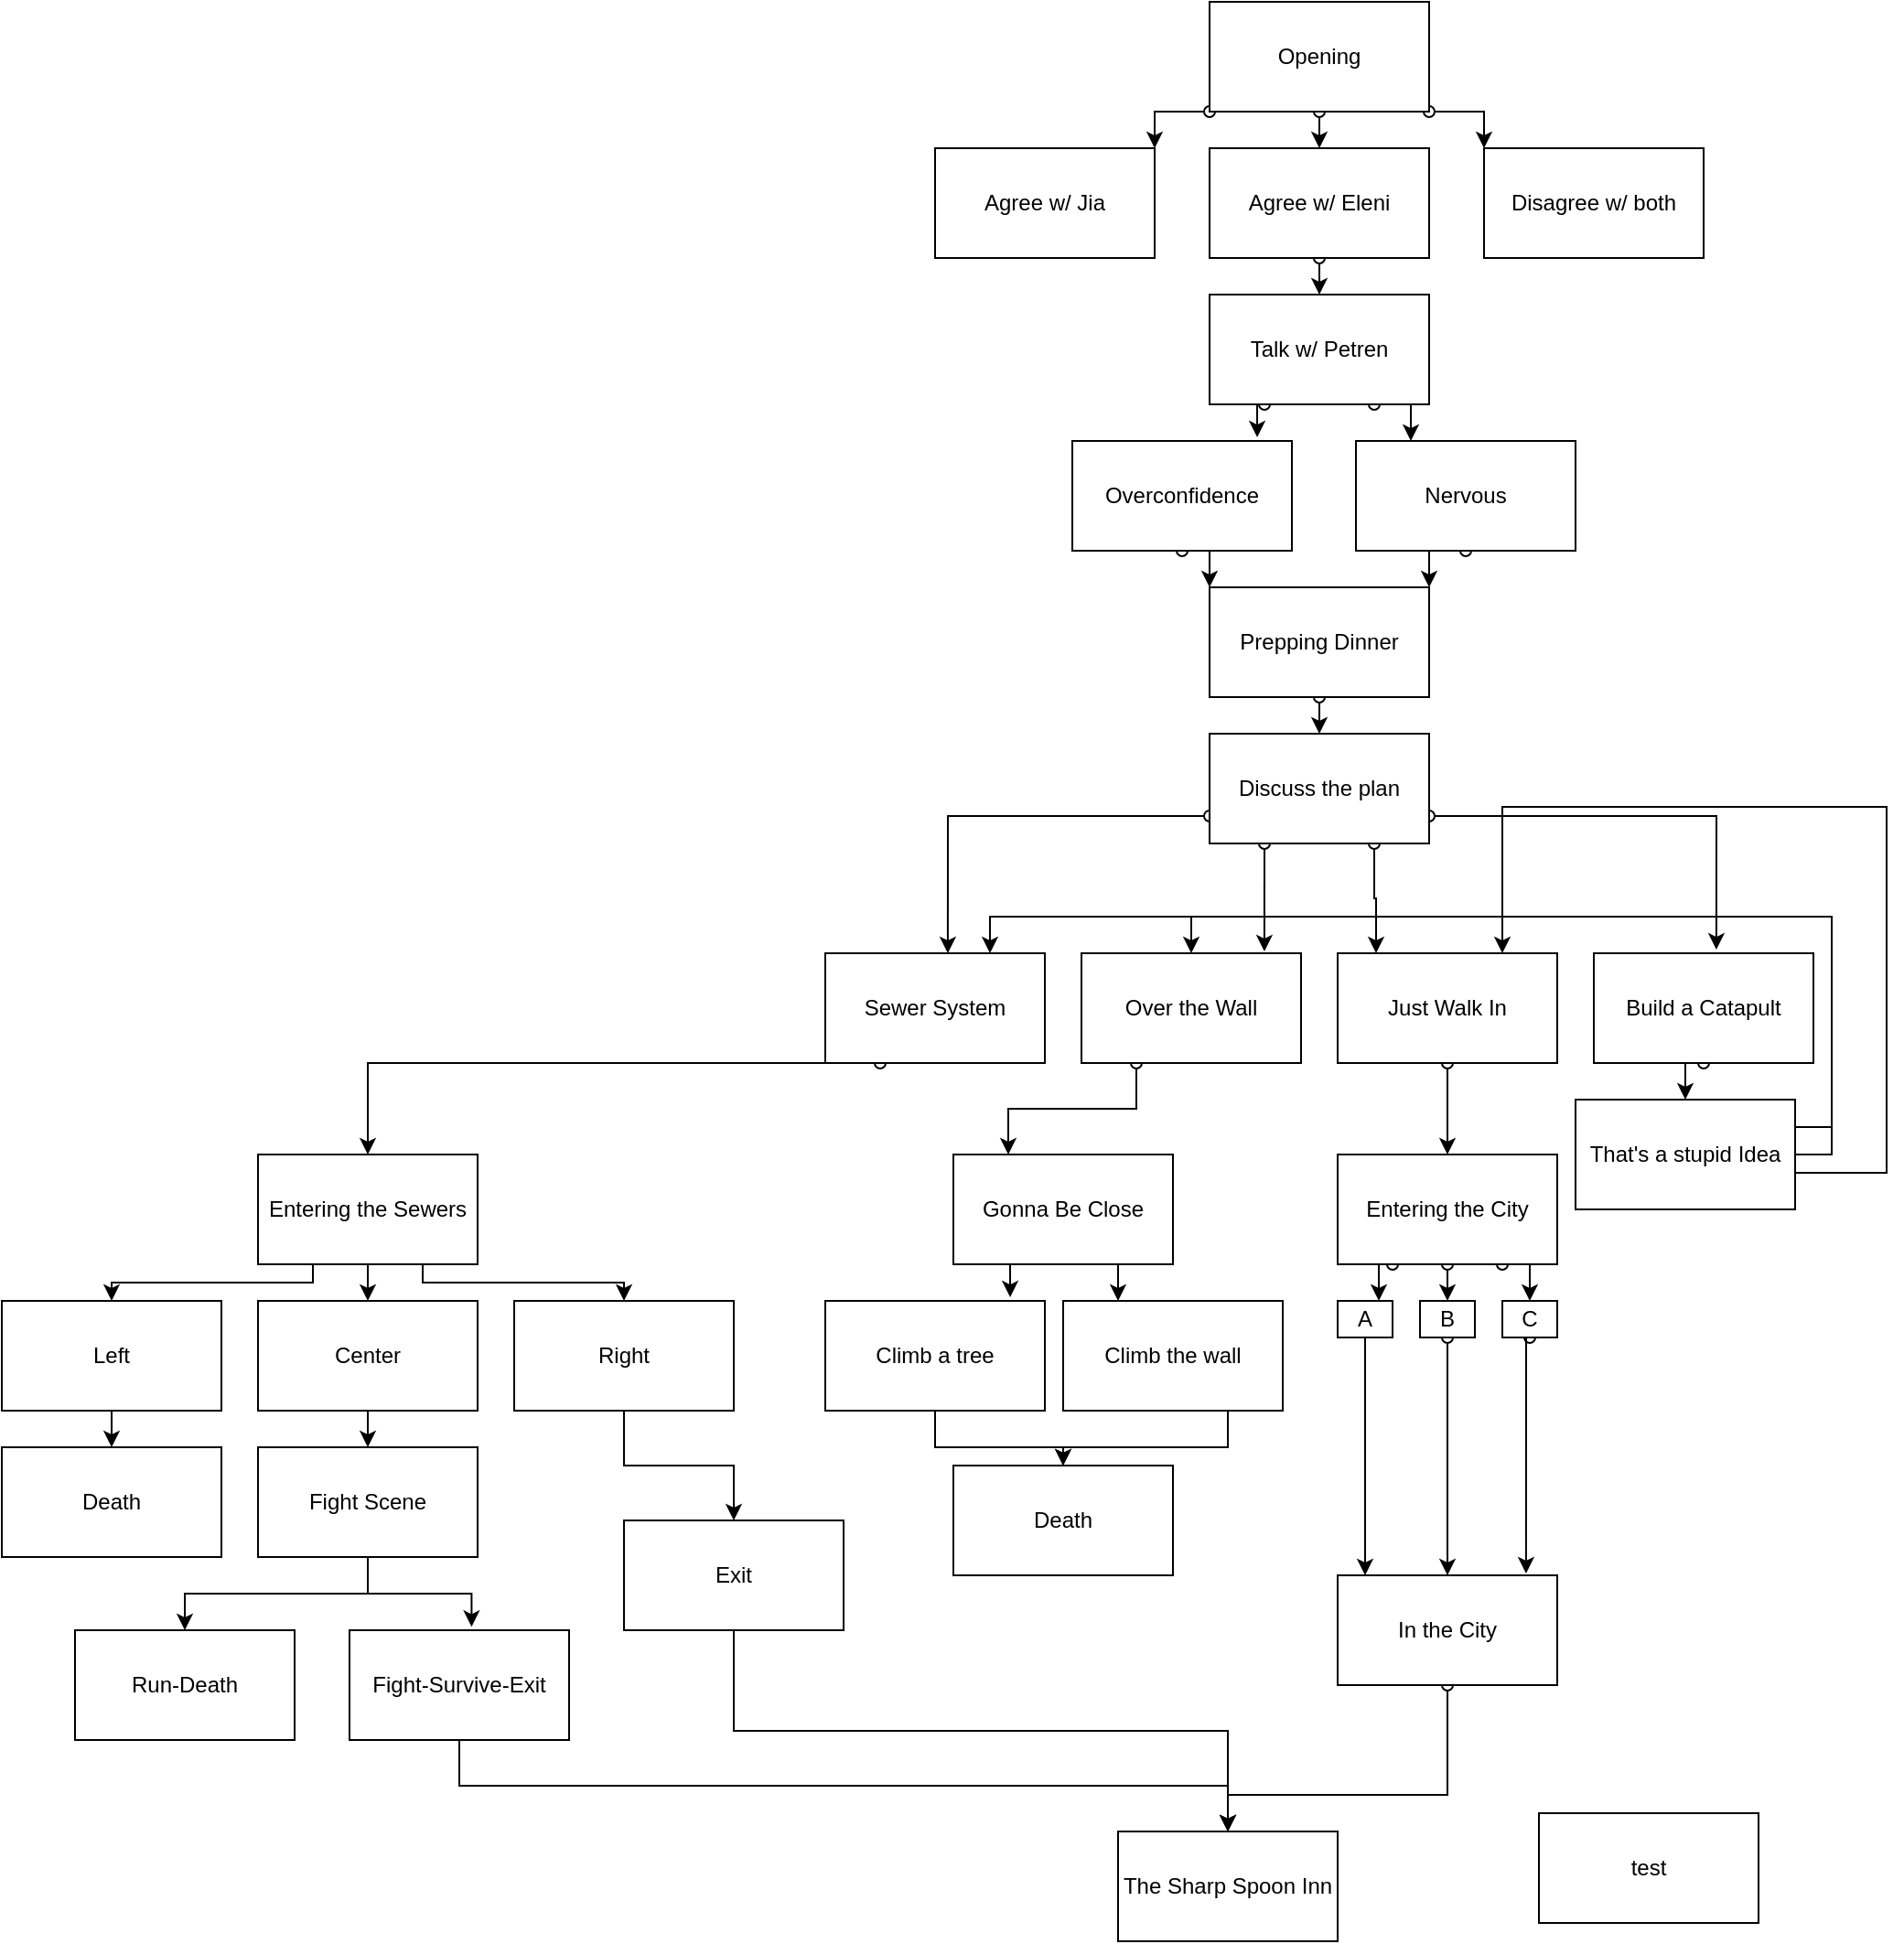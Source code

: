 <mxfile version="20.8.20" type="github">
  <diagram name="Page-1" id="weistBWA4FWKPBlEQB_p">
    <mxGraphModel dx="1235" dy="633" grid="1" gridSize="10" guides="1" tooltips="1" connect="1" arrows="1" fold="1" page="1" pageScale="1" pageWidth="1500" pageHeight="5000" math="0" shadow="0">
      <root>
        <mxCell id="0" />
        <mxCell id="1" parent="0" />
        <mxCell id="n2Hj3zOm0ep31aaKVUj5-1" style="edgeStyle=orthogonalEdgeStyle;rounded=0;orthogonalLoop=1;jettySize=auto;html=1;exitX=0;exitY=1;exitDx=0;exitDy=0;entryX=1;entryY=0;entryDx=0;entryDy=0;startArrow=oval;startFill=0;" parent="1" source="n2Hj3zOm0ep31aaKVUj5-4" target="n2Hj3zOm0ep31aaKVUj5-8" edge="1">
          <mxGeometry relative="1" as="geometry" />
        </mxCell>
        <mxCell id="n2Hj3zOm0ep31aaKVUj5-2" style="edgeStyle=orthogonalEdgeStyle;rounded=0;orthogonalLoop=1;jettySize=auto;html=1;exitX=0.5;exitY=1;exitDx=0;exitDy=0;entryX=0.5;entryY=0;entryDx=0;entryDy=0;startArrow=oval;startFill=0;" parent="1" source="n2Hj3zOm0ep31aaKVUj5-4" target="n2Hj3zOm0ep31aaKVUj5-7" edge="1">
          <mxGeometry relative="1" as="geometry" />
        </mxCell>
        <mxCell id="n2Hj3zOm0ep31aaKVUj5-3" style="edgeStyle=orthogonalEdgeStyle;rounded=0;orthogonalLoop=1;jettySize=auto;html=1;exitX=1;exitY=1;exitDx=0;exitDy=0;entryX=0;entryY=0;entryDx=0;entryDy=0;startArrow=oval;startFill=0;" parent="1" source="n2Hj3zOm0ep31aaKVUj5-4" target="n2Hj3zOm0ep31aaKVUj5-5" edge="1">
          <mxGeometry relative="1" as="geometry" />
        </mxCell>
        <mxCell id="n2Hj3zOm0ep31aaKVUj5-4" value="Opening" style="rounded=0;whiteSpace=wrap;html=1;" parent="1" vertex="1">
          <mxGeometry x="750" y="10" width="120" height="60" as="geometry" />
        </mxCell>
        <mxCell id="n2Hj3zOm0ep31aaKVUj5-5" value="Disagree w/ both" style="rounded=0;whiteSpace=wrap;html=1;" parent="1" vertex="1">
          <mxGeometry x="900" y="90" width="120" height="60" as="geometry" />
        </mxCell>
        <mxCell id="n2Hj3zOm0ep31aaKVUj5-6" style="edgeStyle=orthogonalEdgeStyle;rounded=0;orthogonalLoop=1;jettySize=auto;html=1;exitX=0.5;exitY=1;exitDx=0;exitDy=0;entryX=0.5;entryY=0;entryDx=0;entryDy=0;startArrow=oval;startFill=0;" parent="1" source="n2Hj3zOm0ep31aaKVUj5-7" target="n2Hj3zOm0ep31aaKVUj5-11" edge="1">
          <mxGeometry relative="1" as="geometry" />
        </mxCell>
        <mxCell id="n2Hj3zOm0ep31aaKVUj5-7" value="Agree w/ Eleni" style="rounded=0;whiteSpace=wrap;html=1;" parent="1" vertex="1">
          <mxGeometry x="750" y="90" width="120" height="60" as="geometry" />
        </mxCell>
        <mxCell id="n2Hj3zOm0ep31aaKVUj5-8" value="Agree w/ Jia" style="rounded=0;whiteSpace=wrap;html=1;" parent="1" vertex="1">
          <mxGeometry x="600" y="90" width="120" height="60" as="geometry" />
        </mxCell>
        <mxCell id="n2Hj3zOm0ep31aaKVUj5-9" style="edgeStyle=orthogonalEdgeStyle;rounded=0;orthogonalLoop=1;jettySize=auto;html=1;exitX=0.25;exitY=1;exitDx=0;exitDy=0;entryX=0.842;entryY=-0.033;entryDx=0;entryDy=0;entryPerimeter=0;startArrow=oval;startFill=0;" parent="1" source="n2Hj3zOm0ep31aaKVUj5-11" target="n2Hj3zOm0ep31aaKVUj5-13" edge="1">
          <mxGeometry relative="1" as="geometry" />
        </mxCell>
        <mxCell id="n2Hj3zOm0ep31aaKVUj5-10" style="edgeStyle=orthogonalEdgeStyle;rounded=0;orthogonalLoop=1;jettySize=auto;html=1;exitX=0.75;exitY=1;exitDx=0;exitDy=0;entryX=0.25;entryY=0;entryDx=0;entryDy=0;startArrow=oval;startFill=0;" parent="1" source="n2Hj3zOm0ep31aaKVUj5-11" target="n2Hj3zOm0ep31aaKVUj5-15" edge="1">
          <mxGeometry relative="1" as="geometry" />
        </mxCell>
        <mxCell id="n2Hj3zOm0ep31aaKVUj5-11" value="Talk w/ Petren" style="rounded=0;whiteSpace=wrap;html=1;" parent="1" vertex="1">
          <mxGeometry x="750" y="170" width="120" height="60" as="geometry" />
        </mxCell>
        <mxCell id="n2Hj3zOm0ep31aaKVUj5-12" style="edgeStyle=orthogonalEdgeStyle;rounded=0;orthogonalLoop=1;jettySize=auto;html=1;exitX=0.5;exitY=1;exitDx=0;exitDy=0;entryX=0;entryY=0;entryDx=0;entryDy=0;startArrow=oval;startFill=0;" parent="1" source="n2Hj3zOm0ep31aaKVUj5-13" target="n2Hj3zOm0ep31aaKVUj5-17" edge="1">
          <mxGeometry relative="1" as="geometry" />
        </mxCell>
        <mxCell id="n2Hj3zOm0ep31aaKVUj5-13" value="Overconfidence" style="rounded=0;whiteSpace=wrap;html=1;" parent="1" vertex="1">
          <mxGeometry x="675" y="250" width="120" height="60" as="geometry" />
        </mxCell>
        <mxCell id="n2Hj3zOm0ep31aaKVUj5-14" style="edgeStyle=orthogonalEdgeStyle;rounded=0;orthogonalLoop=1;jettySize=auto;html=1;exitX=0.5;exitY=1;exitDx=0;exitDy=0;entryX=1;entryY=0;entryDx=0;entryDy=0;startArrow=oval;startFill=0;" parent="1" source="n2Hj3zOm0ep31aaKVUj5-15" target="n2Hj3zOm0ep31aaKVUj5-17" edge="1">
          <mxGeometry relative="1" as="geometry" />
        </mxCell>
        <mxCell id="n2Hj3zOm0ep31aaKVUj5-15" value="Nervous" style="rounded=0;whiteSpace=wrap;html=1;" parent="1" vertex="1">
          <mxGeometry x="830" y="250" width="120" height="60" as="geometry" />
        </mxCell>
        <mxCell id="n2Hj3zOm0ep31aaKVUj5-16" style="edgeStyle=orthogonalEdgeStyle;rounded=0;orthogonalLoop=1;jettySize=auto;html=1;exitX=0.5;exitY=1;exitDx=0;exitDy=0;entryX=0.5;entryY=0;entryDx=0;entryDy=0;startArrow=oval;startFill=0;" parent="1" source="n2Hj3zOm0ep31aaKVUj5-17" target="n2Hj3zOm0ep31aaKVUj5-22" edge="1">
          <mxGeometry relative="1" as="geometry" />
        </mxCell>
        <mxCell id="n2Hj3zOm0ep31aaKVUj5-17" value="Prepping Dinner" style="rounded=0;whiteSpace=wrap;html=1;" parent="1" vertex="1">
          <mxGeometry x="750" y="330" width="120" height="60" as="geometry" />
        </mxCell>
        <mxCell id="n2Hj3zOm0ep31aaKVUj5-18" style="edgeStyle=orthogonalEdgeStyle;rounded=0;orthogonalLoop=1;jettySize=auto;html=1;exitX=0;exitY=0.75;exitDx=0;exitDy=0;entryX=0.558;entryY=0;entryDx=0;entryDy=0;entryPerimeter=0;startArrow=oval;startFill=0;" parent="1" source="n2Hj3zOm0ep31aaKVUj5-22" target="n2Hj3zOm0ep31aaKVUj5-24" edge="1">
          <mxGeometry relative="1" as="geometry" />
        </mxCell>
        <mxCell id="n2Hj3zOm0ep31aaKVUj5-19" style="edgeStyle=orthogonalEdgeStyle;rounded=0;orthogonalLoop=1;jettySize=auto;html=1;exitX=1;exitY=0.75;exitDx=0;exitDy=0;entryX=0.558;entryY=-0.033;entryDx=0;entryDy=0;entryPerimeter=0;startArrow=oval;startFill=0;" parent="1" source="n2Hj3zOm0ep31aaKVUj5-22" target="n2Hj3zOm0ep31aaKVUj5-30" edge="1">
          <mxGeometry relative="1" as="geometry" />
        </mxCell>
        <mxCell id="n2Hj3zOm0ep31aaKVUj5-20" style="edgeStyle=orthogonalEdgeStyle;rounded=0;orthogonalLoop=1;jettySize=auto;html=1;exitX=0.75;exitY=1;exitDx=0;exitDy=0;entryX=0.175;entryY=0;entryDx=0;entryDy=0;entryPerimeter=0;startArrow=oval;startFill=0;" parent="1" source="n2Hj3zOm0ep31aaKVUj5-22" target="n2Hj3zOm0ep31aaKVUj5-28" edge="1">
          <mxGeometry relative="1" as="geometry" />
        </mxCell>
        <mxCell id="n2Hj3zOm0ep31aaKVUj5-21" style="edgeStyle=orthogonalEdgeStyle;rounded=0;orthogonalLoop=1;jettySize=auto;html=1;exitX=0.25;exitY=1;exitDx=0;exitDy=0;entryX=0.833;entryY=-0.017;entryDx=0;entryDy=0;entryPerimeter=0;startArrow=oval;startFill=0;" parent="1" source="n2Hj3zOm0ep31aaKVUj5-22" target="n2Hj3zOm0ep31aaKVUj5-26" edge="1">
          <mxGeometry relative="1" as="geometry" />
        </mxCell>
        <mxCell id="n2Hj3zOm0ep31aaKVUj5-22" value="Discuss the plan" style="rounded=0;whiteSpace=wrap;html=1;" parent="1" vertex="1">
          <mxGeometry x="750" y="410" width="120" height="60" as="geometry" />
        </mxCell>
        <mxCell id="n2Hj3zOm0ep31aaKVUj5-23" style="edgeStyle=orthogonalEdgeStyle;rounded=0;orthogonalLoop=1;jettySize=auto;html=1;exitX=0.25;exitY=1;exitDx=0;exitDy=0;entryX=0.5;entryY=0;entryDx=0;entryDy=0;startArrow=oval;startFill=0;" parent="1" source="n2Hj3zOm0ep31aaKVUj5-24" target="n2Hj3zOm0ep31aaKVUj5-40" edge="1">
          <mxGeometry relative="1" as="geometry">
            <mxPoint x="570" y="590" as="sourcePoint" />
            <Array as="points">
              <mxPoint x="290" y="590" />
            </Array>
          </mxGeometry>
        </mxCell>
        <mxCell id="n2Hj3zOm0ep31aaKVUj5-24" value="Sewer System" style="rounded=0;whiteSpace=wrap;html=1;" parent="1" vertex="1">
          <mxGeometry x="540" y="530" width="120" height="60" as="geometry" />
        </mxCell>
        <mxCell id="n2Hj3zOm0ep31aaKVUj5-25" style="edgeStyle=orthogonalEdgeStyle;rounded=0;orthogonalLoop=1;jettySize=auto;html=1;exitX=0.25;exitY=1;exitDx=0;exitDy=0;entryX=0.25;entryY=0;entryDx=0;entryDy=0;startArrow=oval;startFill=0;" parent="1" source="n2Hj3zOm0ep31aaKVUj5-26" target="n2Hj3zOm0ep31aaKVUj5-39" edge="1">
          <mxGeometry relative="1" as="geometry">
            <mxPoint x="710" y="590" as="sourcePoint" />
          </mxGeometry>
        </mxCell>
        <mxCell id="n2Hj3zOm0ep31aaKVUj5-26" value="Over the Wall" style="rounded=0;whiteSpace=wrap;html=1;" parent="1" vertex="1">
          <mxGeometry x="680" y="530" width="120" height="60" as="geometry" />
        </mxCell>
        <mxCell id="n2Hj3zOm0ep31aaKVUj5-27" style="edgeStyle=orthogonalEdgeStyle;rounded=0;orthogonalLoop=1;jettySize=auto;html=1;exitX=0.5;exitY=1;exitDx=0;exitDy=0;entryX=0.5;entryY=0;entryDx=0;entryDy=0;startArrow=oval;startFill=0;" parent="1" source="n2Hj3zOm0ep31aaKVUj5-28" target="n2Hj3zOm0ep31aaKVUj5-38" edge="1">
          <mxGeometry relative="1" as="geometry">
            <mxPoint x="880" y="590" as="sourcePoint" />
          </mxGeometry>
        </mxCell>
        <mxCell id="n2Hj3zOm0ep31aaKVUj5-28" value="Just Walk In" style="rounded=0;whiteSpace=wrap;html=1;" parent="1" vertex="1">
          <mxGeometry x="820" y="530" width="120" height="60" as="geometry" />
        </mxCell>
        <mxCell id="n2Hj3zOm0ep31aaKVUj5-29" style="edgeStyle=orthogonalEdgeStyle;rounded=0;orthogonalLoop=1;jettySize=auto;html=1;exitX=0.5;exitY=1;exitDx=0;exitDy=0;entryX=0.5;entryY=0;entryDx=0;entryDy=0;startArrow=oval;startFill=0;" parent="1" target="n2Hj3zOm0ep31aaKVUj5-34" edge="1">
          <mxGeometry relative="1" as="geometry">
            <mxPoint x="1020" y="590" as="sourcePoint" />
          </mxGeometry>
        </mxCell>
        <mxCell id="n2Hj3zOm0ep31aaKVUj5-30" value="Build a Catapult" style="rounded=0;whiteSpace=wrap;html=1;" parent="1" vertex="1">
          <mxGeometry x="960" y="530" width="120" height="60" as="geometry" />
        </mxCell>
        <mxCell id="K6sIrCLV8SlveV585Ign-54" style="edgeStyle=orthogonalEdgeStyle;rounded=0;orthogonalLoop=1;jettySize=auto;html=1;exitX=0.5;exitY=1;exitDx=0;exitDy=0;entryX=0.75;entryY=0;entryDx=0;entryDy=0;" parent="1" source="n2Hj3zOm0ep31aaKVUj5-34" target="n2Hj3zOm0ep31aaKVUj5-28" edge="1">
          <mxGeometry relative="1" as="geometry">
            <mxPoint x="1130" y="470" as="targetPoint" />
            <Array as="points">
              <mxPoint x="1020" y="650" />
              <mxPoint x="1120" y="650" />
              <mxPoint x="1120" y="450" />
              <mxPoint x="910" y="450" />
            </Array>
          </mxGeometry>
        </mxCell>
        <mxCell id="K6sIrCLV8SlveV585Ign-56" style="edgeStyle=orthogonalEdgeStyle;rounded=0;orthogonalLoop=1;jettySize=auto;html=1;exitX=1;exitY=0.5;exitDx=0;exitDy=0;entryX=0.5;entryY=0;entryDx=0;entryDy=0;" parent="1" source="n2Hj3zOm0ep31aaKVUj5-34" target="n2Hj3zOm0ep31aaKVUj5-26" edge="1">
          <mxGeometry relative="1" as="geometry" />
        </mxCell>
        <mxCell id="K6sIrCLV8SlveV585Ign-57" style="edgeStyle=orthogonalEdgeStyle;rounded=0;orthogonalLoop=1;jettySize=auto;html=1;exitX=1;exitY=0.25;exitDx=0;exitDy=0;entryX=0.75;entryY=0;entryDx=0;entryDy=0;" parent="1" source="n2Hj3zOm0ep31aaKVUj5-34" target="n2Hj3zOm0ep31aaKVUj5-24" edge="1">
          <mxGeometry relative="1" as="geometry" />
        </mxCell>
        <mxCell id="n2Hj3zOm0ep31aaKVUj5-34" value="That&#39;s a stupid Idea" style="rounded=0;whiteSpace=wrap;html=1;" parent="1" vertex="1">
          <mxGeometry x="950" y="610" width="120" height="60" as="geometry" />
        </mxCell>
        <mxCell id="n2Hj3zOm0ep31aaKVUj5-35" style="edgeStyle=orthogonalEdgeStyle;rounded=0;orthogonalLoop=1;jettySize=auto;html=1;exitX=0.25;exitY=1;exitDx=0;exitDy=0;entryX=0.75;entryY=0;entryDx=0;entryDy=0;startArrow=oval;startFill=0;" parent="1" source="n2Hj3zOm0ep31aaKVUj5-38" target="n2Hj3zOm0ep31aaKVUj5-45" edge="1">
          <mxGeometry relative="1" as="geometry" />
        </mxCell>
        <mxCell id="n2Hj3zOm0ep31aaKVUj5-36" style="edgeStyle=orthogonalEdgeStyle;rounded=0;orthogonalLoop=1;jettySize=auto;html=1;exitX=0.5;exitY=1;exitDx=0;exitDy=0;entryX=0.5;entryY=0;entryDx=0;entryDy=0;startArrow=oval;startFill=0;" parent="1" source="n2Hj3zOm0ep31aaKVUj5-38" target="n2Hj3zOm0ep31aaKVUj5-47" edge="1">
          <mxGeometry relative="1" as="geometry" />
        </mxCell>
        <mxCell id="n2Hj3zOm0ep31aaKVUj5-37" style="edgeStyle=orthogonalEdgeStyle;rounded=0;orthogonalLoop=1;jettySize=auto;html=1;exitX=0.75;exitY=1;exitDx=0;exitDy=0;entryX=0.5;entryY=0;entryDx=0;entryDy=0;startArrow=oval;startFill=0;" parent="1" source="n2Hj3zOm0ep31aaKVUj5-38" target="n2Hj3zOm0ep31aaKVUj5-49" edge="1">
          <mxGeometry relative="1" as="geometry" />
        </mxCell>
        <mxCell id="n2Hj3zOm0ep31aaKVUj5-38" value="Entering the City" style="rounded=0;whiteSpace=wrap;html=1;" parent="1" vertex="1">
          <mxGeometry x="820" y="640" width="120" height="60" as="geometry" />
        </mxCell>
        <mxCell id="K6sIrCLV8SlveV585Ign-60" style="edgeStyle=orthogonalEdgeStyle;rounded=0;orthogonalLoop=1;jettySize=auto;html=1;exitX=0.25;exitY=1;exitDx=0;exitDy=0;entryX=0.842;entryY=-0.033;entryDx=0;entryDy=0;entryPerimeter=0;" parent="1" source="n2Hj3zOm0ep31aaKVUj5-39" target="K6sIrCLV8SlveV585Ign-58" edge="1">
          <mxGeometry relative="1" as="geometry" />
        </mxCell>
        <mxCell id="K6sIrCLV8SlveV585Ign-61" style="edgeStyle=orthogonalEdgeStyle;rounded=0;orthogonalLoop=1;jettySize=auto;html=1;exitX=0.75;exitY=1;exitDx=0;exitDy=0;entryX=0.25;entryY=0;entryDx=0;entryDy=0;" parent="1" source="n2Hj3zOm0ep31aaKVUj5-39" target="K6sIrCLV8SlveV585Ign-59" edge="1">
          <mxGeometry relative="1" as="geometry" />
        </mxCell>
        <mxCell id="n2Hj3zOm0ep31aaKVUj5-39" value="Gonna Be Close" style="rounded=0;whiteSpace=wrap;html=1;" parent="1" vertex="1">
          <mxGeometry x="610" y="640" width="120" height="60" as="geometry" />
        </mxCell>
        <mxCell id="K6sIrCLV8SlveV585Ign-66" style="edgeStyle=orthogonalEdgeStyle;rounded=0;orthogonalLoop=1;jettySize=auto;html=1;exitX=0.25;exitY=1;exitDx=0;exitDy=0;entryX=0.5;entryY=0;entryDx=0;entryDy=0;" parent="1" source="n2Hj3zOm0ep31aaKVUj5-40" target="K6sIrCLV8SlveV585Ign-63" edge="1">
          <mxGeometry relative="1" as="geometry">
            <Array as="points">
              <mxPoint x="260" y="710" />
              <mxPoint x="150" y="710" />
            </Array>
          </mxGeometry>
        </mxCell>
        <mxCell id="K6sIrCLV8SlveV585Ign-67" style="edgeStyle=orthogonalEdgeStyle;rounded=0;orthogonalLoop=1;jettySize=auto;html=1;exitX=0.5;exitY=1;exitDx=0;exitDy=0;entryX=0.5;entryY=0;entryDx=0;entryDy=0;" parent="1" source="n2Hj3zOm0ep31aaKVUj5-40" target="K6sIrCLV8SlveV585Ign-64" edge="1">
          <mxGeometry relative="1" as="geometry" />
        </mxCell>
        <mxCell id="K6sIrCLV8SlveV585Ign-68" style="edgeStyle=orthogonalEdgeStyle;rounded=0;orthogonalLoop=1;jettySize=auto;html=1;exitX=0.75;exitY=1;exitDx=0;exitDy=0;entryX=0.5;entryY=0;entryDx=0;entryDy=0;" parent="1" source="n2Hj3zOm0ep31aaKVUj5-40" target="K6sIrCLV8SlveV585Ign-65" edge="1">
          <mxGeometry relative="1" as="geometry">
            <Array as="points">
              <mxPoint x="320" y="710" />
              <mxPoint x="430" y="710" />
            </Array>
          </mxGeometry>
        </mxCell>
        <mxCell id="n2Hj3zOm0ep31aaKVUj5-40" value="Entering the Sewers" style="rounded=0;whiteSpace=wrap;html=1;" parent="1" vertex="1">
          <mxGeometry x="230" y="640" width="120" height="60" as="geometry" />
        </mxCell>
        <mxCell id="n2Hj3zOm0ep31aaKVUj5-41" style="edgeStyle=orthogonalEdgeStyle;rounded=0;orthogonalLoop=1;jettySize=auto;html=1;entryX=0.5;entryY=0;entryDx=0;entryDy=0;startArrow=oval;startFill=0;exitX=0.5;exitY=1;exitDx=0;exitDy=0;" parent="1" source="n2Hj3zOm0ep31aaKVUj5-42" target="n2Hj3zOm0ep31aaKVUj5-43" edge="1">
          <mxGeometry relative="1" as="geometry">
            <Array as="points">
              <mxPoint x="880" y="990" />
              <mxPoint x="760" y="990" />
            </Array>
            <mxPoint x="870" y="960" as="sourcePoint" />
          </mxGeometry>
        </mxCell>
        <mxCell id="n2Hj3zOm0ep31aaKVUj5-42" value="In the City" style="rounded=0;whiteSpace=wrap;html=1;" parent="1" vertex="1">
          <mxGeometry x="820" y="870" width="120" height="60" as="geometry" />
        </mxCell>
        <mxCell id="n2Hj3zOm0ep31aaKVUj5-43" value="The Sharp Spoon Inn" style="rounded=0;whiteSpace=wrap;html=1;" parent="1" vertex="1">
          <mxGeometry x="700" y="1010" width="120" height="60" as="geometry" />
        </mxCell>
        <mxCell id="K6sIrCLV8SlveV585Ign-94" style="edgeStyle=orthogonalEdgeStyle;rounded=0;orthogonalLoop=1;jettySize=auto;html=1;exitX=0.5;exitY=1;exitDx=0;exitDy=0;entryX=0.125;entryY=0;entryDx=0;entryDy=0;entryPerimeter=0;" parent="1" source="n2Hj3zOm0ep31aaKVUj5-45" target="n2Hj3zOm0ep31aaKVUj5-42" edge="1">
          <mxGeometry relative="1" as="geometry" />
        </mxCell>
        <mxCell id="n2Hj3zOm0ep31aaKVUj5-45" value="A" style="rounded=0;whiteSpace=wrap;html=1;" parent="1" vertex="1">
          <mxGeometry x="820" y="720" width="30" height="20" as="geometry" />
        </mxCell>
        <mxCell id="n2Hj3zOm0ep31aaKVUj5-46" style="edgeStyle=orthogonalEdgeStyle;rounded=0;orthogonalLoop=1;jettySize=auto;html=1;exitX=0.5;exitY=1;exitDx=0;exitDy=0;entryX=0.5;entryY=0;entryDx=0;entryDy=0;startArrow=oval;startFill=0;" parent="1" source="n2Hj3zOm0ep31aaKVUj5-47" target="n2Hj3zOm0ep31aaKVUj5-42" edge="1">
          <mxGeometry relative="1" as="geometry" />
        </mxCell>
        <mxCell id="n2Hj3zOm0ep31aaKVUj5-47" value="B" style="rounded=0;whiteSpace=wrap;html=1;" parent="1" vertex="1">
          <mxGeometry x="865" y="720" width="30" height="20" as="geometry" />
        </mxCell>
        <mxCell id="n2Hj3zOm0ep31aaKVUj5-48" style="edgeStyle=orthogonalEdgeStyle;rounded=0;orthogonalLoop=1;jettySize=auto;html=1;exitX=0.5;exitY=1;exitDx=0;exitDy=0;entryX=0.858;entryY=-0.017;entryDx=0;entryDy=0;entryPerimeter=0;startArrow=oval;startFill=0;" parent="1" source="n2Hj3zOm0ep31aaKVUj5-49" target="n2Hj3zOm0ep31aaKVUj5-42" edge="1">
          <mxGeometry relative="1" as="geometry">
            <Array as="points">
              <mxPoint x="923" y="740" />
            </Array>
          </mxGeometry>
        </mxCell>
        <mxCell id="n2Hj3zOm0ep31aaKVUj5-49" value="C" style="rounded=0;whiteSpace=wrap;html=1;" parent="1" vertex="1">
          <mxGeometry x="910" y="720" width="30" height="20" as="geometry" />
        </mxCell>
        <mxCell id="K6sIrCLV8SlveV585Ign-74" style="edgeStyle=orthogonalEdgeStyle;rounded=0;orthogonalLoop=1;jettySize=auto;html=1;exitX=0.5;exitY=1;exitDx=0;exitDy=0;entryX=0.5;entryY=0;entryDx=0;entryDy=0;" parent="1" source="K6sIrCLV8SlveV585Ign-58" target="K6sIrCLV8SlveV585Ign-71" edge="1">
          <mxGeometry relative="1" as="geometry" />
        </mxCell>
        <mxCell id="K6sIrCLV8SlveV585Ign-58" value="Climb a tree" style="rounded=0;whiteSpace=wrap;html=1;" parent="1" vertex="1">
          <mxGeometry x="540" y="720" width="120" height="60" as="geometry" />
        </mxCell>
        <mxCell id="K6sIrCLV8SlveV585Ign-72" style="edgeStyle=orthogonalEdgeStyle;rounded=0;orthogonalLoop=1;jettySize=auto;html=1;exitX=0.75;exitY=1;exitDx=0;exitDy=0;entryX=0.5;entryY=0;entryDx=0;entryDy=0;" parent="1" source="K6sIrCLV8SlveV585Ign-59" target="K6sIrCLV8SlveV585Ign-71" edge="1">
          <mxGeometry relative="1" as="geometry" />
        </mxCell>
        <mxCell id="K6sIrCLV8SlveV585Ign-59" value="Climb the wall" style="rounded=0;whiteSpace=wrap;html=1;" parent="1" vertex="1">
          <mxGeometry x="670" y="720" width="120" height="60" as="geometry" />
        </mxCell>
        <mxCell id="K6sIrCLV8SlveV585Ign-80" style="edgeStyle=orthogonalEdgeStyle;rounded=0;orthogonalLoop=1;jettySize=auto;html=1;exitX=0.5;exitY=1;exitDx=0;exitDy=0;entryX=0.5;entryY=0;entryDx=0;entryDy=0;" parent="1" source="K6sIrCLV8SlveV585Ign-63" target="K6sIrCLV8SlveV585Ign-75" edge="1">
          <mxGeometry relative="1" as="geometry" />
        </mxCell>
        <mxCell id="K6sIrCLV8SlveV585Ign-63" value="Left" style="rounded=0;whiteSpace=wrap;html=1;" parent="1" vertex="1">
          <mxGeometry x="90" y="720" width="120" height="60" as="geometry" />
        </mxCell>
        <mxCell id="K6sIrCLV8SlveV585Ign-85" style="edgeStyle=orthogonalEdgeStyle;rounded=0;orthogonalLoop=1;jettySize=auto;html=1;exitX=0.5;exitY=1;exitDx=0;exitDy=0;entryX=0.5;entryY=0;entryDx=0;entryDy=0;" parent="1" source="K6sIrCLV8SlveV585Ign-64" target="K6sIrCLV8SlveV585Ign-84" edge="1">
          <mxGeometry relative="1" as="geometry" />
        </mxCell>
        <mxCell id="K6sIrCLV8SlveV585Ign-64" value="Center" style="rounded=0;whiteSpace=wrap;html=1;" parent="1" vertex="1">
          <mxGeometry x="230" y="720" width="120" height="60" as="geometry" />
        </mxCell>
        <mxCell id="K6sIrCLV8SlveV585Ign-87" style="edgeStyle=orthogonalEdgeStyle;rounded=0;orthogonalLoop=1;jettySize=auto;html=1;exitX=0.5;exitY=1;exitDx=0;exitDy=0;entryX=0.5;entryY=0;entryDx=0;entryDy=0;" parent="1" source="K6sIrCLV8SlveV585Ign-65" target="K6sIrCLV8SlveV585Ign-86" edge="1">
          <mxGeometry relative="1" as="geometry" />
        </mxCell>
        <mxCell id="K6sIrCLV8SlveV585Ign-65" value="Right" style="rounded=0;whiteSpace=wrap;html=1;" parent="1" vertex="1">
          <mxGeometry x="370" y="720" width="120" height="60" as="geometry" />
        </mxCell>
        <mxCell id="K6sIrCLV8SlveV585Ign-71" value="Death" style="rounded=0;whiteSpace=wrap;html=1;" parent="1" vertex="1">
          <mxGeometry x="610" y="810" width="120" height="60" as="geometry" />
        </mxCell>
        <mxCell id="K6sIrCLV8SlveV585Ign-75" value="Death" style="rounded=0;whiteSpace=wrap;html=1;" parent="1" vertex="1">
          <mxGeometry x="90" y="800" width="120" height="60" as="geometry" />
        </mxCell>
        <mxCell id="K6sIrCLV8SlveV585Ign-92" style="edgeStyle=orthogonalEdgeStyle;rounded=0;orthogonalLoop=1;jettySize=auto;html=1;exitX=0.5;exitY=1;exitDx=0;exitDy=0;entryX=0.5;entryY=0;entryDx=0;entryDy=0;" parent="1" source="K6sIrCLV8SlveV585Ign-84" target="K6sIrCLV8SlveV585Ign-88" edge="1">
          <mxGeometry relative="1" as="geometry" />
        </mxCell>
        <mxCell id="K6sIrCLV8SlveV585Ign-93" style="edgeStyle=orthogonalEdgeStyle;rounded=0;orthogonalLoop=1;jettySize=auto;html=1;exitX=0.5;exitY=1;exitDx=0;exitDy=0;entryX=0.556;entryY=-0.031;entryDx=0;entryDy=0;entryPerimeter=0;" parent="1" source="K6sIrCLV8SlveV585Ign-84" target="K6sIrCLV8SlveV585Ign-89" edge="1">
          <mxGeometry relative="1" as="geometry" />
        </mxCell>
        <mxCell id="K6sIrCLV8SlveV585Ign-84" value="Fight Scene" style="rounded=0;whiteSpace=wrap;html=1;" parent="1" vertex="1">
          <mxGeometry x="230" y="800" width="120" height="60" as="geometry" />
        </mxCell>
        <mxCell id="K6sIrCLV8SlveV585Ign-90" style="edgeStyle=orthogonalEdgeStyle;rounded=0;orthogonalLoop=1;jettySize=auto;html=1;exitX=0.5;exitY=1;exitDx=0;exitDy=0;entryX=0.5;entryY=0;entryDx=0;entryDy=0;" parent="1" source="K6sIrCLV8SlveV585Ign-86" target="n2Hj3zOm0ep31aaKVUj5-43" edge="1">
          <mxGeometry relative="1" as="geometry" />
        </mxCell>
        <mxCell id="K6sIrCLV8SlveV585Ign-86" value="Exit" style="rounded=0;whiteSpace=wrap;html=1;" parent="1" vertex="1">
          <mxGeometry x="430" y="840" width="120" height="60" as="geometry" />
        </mxCell>
        <mxCell id="K6sIrCLV8SlveV585Ign-88" value="Run-Death" style="rounded=0;whiteSpace=wrap;html=1;" parent="1" vertex="1">
          <mxGeometry x="130" y="900" width="120" height="60" as="geometry" />
        </mxCell>
        <mxCell id="K6sIrCLV8SlveV585Ign-91" style="edgeStyle=orthogonalEdgeStyle;rounded=0;orthogonalLoop=1;jettySize=auto;html=1;exitX=0.5;exitY=1;exitDx=0;exitDy=0;entryX=0.5;entryY=0;entryDx=0;entryDy=0;" parent="1" source="K6sIrCLV8SlveV585Ign-89" target="n2Hj3zOm0ep31aaKVUj5-43" edge="1">
          <mxGeometry relative="1" as="geometry" />
        </mxCell>
        <mxCell id="K6sIrCLV8SlveV585Ign-89" value="Fight-Survive-Exit" style="rounded=0;whiteSpace=wrap;html=1;" parent="1" vertex="1">
          <mxGeometry x="280" y="900" width="120" height="60" as="geometry" />
        </mxCell>
        <mxCell id="I6lgOxHNz30qdoz6N47T-2" value="test" style="whiteSpace=wrap;html=1;" vertex="1" parent="1">
          <mxGeometry x="930" y="1000" width="120" height="60" as="geometry" />
        </mxCell>
      </root>
    </mxGraphModel>
  </diagram>
</mxfile>
